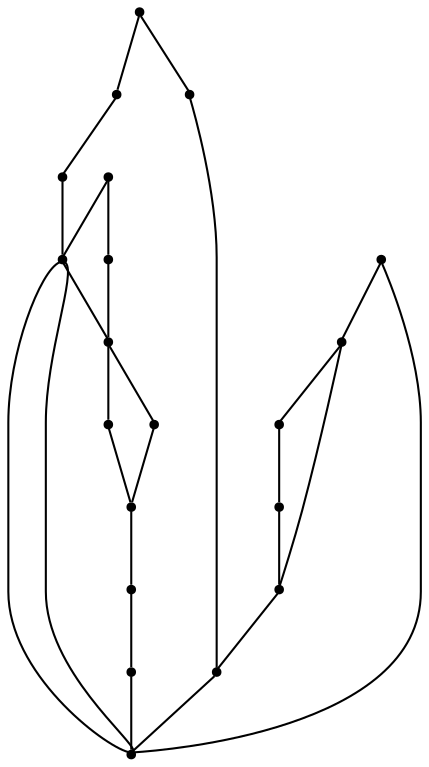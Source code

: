 graph {
  node [shape=point,comment="{\"directed\":false,\"doi\":\"10.1007/978-3-662-45803-7_29\",\"figure\":\"4 (5)\"}"]

  v0 [pos="801.7665792546454,1048.2998493714201"]
  v1 [pos="872.317435021268,860.2013673453049"]
  v2 [pos="815.9017674266506,587.3083527957263"]
  v3 [pos="660.6648677214002,813.176619615577"]
  v4 [pos="919.351338865683,789.664245750713"]
  v5 [pos="872.317435021268,766.1521263322472"]
  v6 [pos="919.351338865683,836.6889934804409"]
  v7 [pos="889.2046224964636,728.5072906228896"]
  v8 [pos="872.3174350212679,686.110159535807"]
  v9 [pos="872.317435021268,643.8379616302024"]
  v10 [pos="858.1822468492628,610.8207425634901"]
  v11 [pos="853.5539075208634,728.5072906228896"]
  v12 [pos="872.317435021268,907.2258606286346"]
  v13 [pos="848.8004830990604,954.2506083583625"]
  v14 [pos="825.2835311768529,991.895189621322"]
  v15 [pos="811.1483430048477,1020.034925682433"]
  v16 [pos="707.6987715658154,888.341103406416"]
  v17 [pos="707.6987715658154,930.7382344934986"]
  v18 [pos="660.6648677214004,954.2506083583625"]
  v19 [pos="660.6648677214004,860.2013673453049"]

  v0 -- v2 [id="-1",pos="801.7665792546454,1048.2998493714201 868.3384915611775,1030.7822962579107 912.1033861995555,1013.1980781880933 954.8299982136962,966.1525930769184 956.9232329914038,963.6429882522408 956.9232329914038,963.6429882522408 956.9232329914038,963.6429882522408 959.1164849445083,961.1333198159638 959.1164849445083,961.1333198159638 959.1164849445083,961.1333198159638 1001.9598472874359,909.5938660327572 1017.9839094436534,868.9475806111523 1013.6890879482249,801.5288904603444 1013.4806552086574,798.2897242006516 1013.4806552086574,798.2897242006516 1013.4806552086574,798.2897242006516 1013.2721588449325,794.9421001637592 1013.2721588449325,794.9421001637592 1013.2721588449325,794.9421001637592 1013.0595269109782,791.5986744924356 1013.0595269109782,791.5986744924356 1013.0595269109782,791.5986744924356 1012.7468141774696,788.1510530210813 1012.7468141774696,788.1510530210813 1012.7468141774696,788.1510530210813 1007.4345787814234,739.5797800835677 999.3371322720358,670.6812296812822 960.6842478064382,636.2756874548168 958.4909958533337,634.1870641958319 958.4909958533337,634.1870641958319 958.4909958533337,634.1870641958319 956.3978246997834,632.1985655945084 956.3978246997834,632.1985655945084 956.3978246997834,632.1985655945084 908.1004723381733,592.6653559414883 886.8935226978573,581.4428703291171 823.1059148604238,582.655943532164 815.9017674266506,587.3083527957263 815.9017674266506,587.3083527957263 815.9017674266506,587.3083527957263"]
  v3 -- v19 [id="-2",pos="660.6648677214002,813.176619615577 660.6648677214004,860.2013673453049 660.6648677214004,860.2013673453049 660.6648677214004,860.2013673453049"]
  v17 -- v18 [id="-3",pos="707.6987715658154,930.7382344934986 660.6648677214004,954.2506083583625 660.6648677214004,954.2506083583625 660.6648677214004,954.2506083583625"]
  v18 -- v0 [id="-4",pos="660.6648677214004,954.2506083583625 801.7665792546454,1048.2998493714201 801.7665792546454,1048.2998493714201 801.7665792546454,1048.2998493714201"]
  v1 -- v2 [id="-5",pos="872.317435021268,860.2013673453049 870.3180305390978,857.0256803115269 867.4759576474112,855.7954017053953 864.6108794287661,854.6234570172733 862.309211911491,853.6854403705964 862.309211911491,853.6854403705964 862.309211911491,853.6854403705964 855.7252568577907,850.863120922627 855.7252568577907,850.863120922627 855.7252568577907,850.863120922627 853.5278693344567,849.9209695219806 853.5278693344567,849.9209695219806 853.5278693344567,849.9209695219806 851.751610108802,849.1914080869652 851.751610108802,849.1914080869652 851.751610108802,849.1914080869652 850.0795672529309,848.4577118979804 850.0795672529309,848.4577118979804 850.0795672529309,848.4577118979804 848.2991088328893,847.619756297365 848.2991088328893,847.619756297365 848.2991088328893,847.619756297365 846.5228496072345,846.6818032622876 846.5228496072345,846.6818032622876 846.5228496072345,846.6818032622876 819.5533964091144,833.7958743221939 813.7866936569233,814.6233382236992 807.8407616534008,787.2089652320345 807.2153361863836,784.282449984034 807.2153361863836,784.282449984034 807.2153361863836,784.282449984034 806.6941270891501,781.4601305360645 806.6941270891501,781.4601305360645 806.6941270891501,781.4601305360645 801.6446594630714,752.2073187063686 802.1491354069148,722.3333396072572 799.1636990703076,692.8220738486689 798.8509227126416,690.1039502007303 798.8509227126416,690.1039502007303 798.8509227126416,690.1039502007303 798.6424899730741,687.3858265527919 798.6424899730741,687.3858265527919 798.6424899730741,687.3858265527919 798.3297136154082,684.4593113047913 798.3297136154082,684.4593113047913 798.3297136154082,684.4593113047913 798.0170008818995,681.5327960567909 798.0170008818995,681.5327960567909 798.0170008818995,681.5327960567909 796.499246607668,660.7802750491575 787.8513238886536,617.4951260326291 802.4077039824954,600.5278768666578 803.6585549165299,599.0646192426577 803.6585549165299,599.0646192426577 803.6585549165299,599.0646192426577 804.9136686691085,597.7055574186884 804.9136686691085,597.7055574186884 804.9136686691085,597.7055574186884 808.1063284580463,594.3310931035512 812.1913813327684,591.9481878955735 815.9017674266506,587.3083527957263"]
  v13 -- v12 [id="-6",pos="848.8004830990604,954.2506083583625 872.317435021268,907.2258606286346 872.317435021268,907.2258606286346 872.317435021268,907.2258606286346"]
  v10 -- v2 [id="-7",pos="858.1822468492628,610.8207425634901 815.9017674266506,587.3083527957263 815.9017674266506,587.3083527957263 815.9017674266506,587.3083527957263"]
  v11 -- v8 [id="-9",pos="853.5539075208634,728.5072906228896 872.3174350212679,686.110159535807 872.3174350212679,686.110159535807 872.3174350212679,686.110159535807"]
  v12 -- v1 [id="-10",pos="872.317435021268,907.2258606286346 872.317435021268,860.2013673453049 872.317435021268,860.2013673453049 872.317435021268,860.2013673453049"]
  v1 -- v5 [id="-11",pos="872.317435021268,860.2013673453049 872.317435021268,766.1521263322472 872.317435021268,766.1521263322472 872.317435021268,766.1521263322472"]
  v5 -- v11 [id="-12",pos="872.317435021268,766.1521263322472 853.5539075208634,728.5072906228896 853.5539075208634,728.5072906228896 853.5539075208634,728.5072906228896"]
  v5 -- v7 [id="-13",pos="872.317435021268,766.1521263322472 889.2046224964636,728.5072906228896 889.2046224964636,728.5072906228896 889.2046224964636,728.5072906228896"]
  v8 -- v9 [id="-14",pos="872.3174350212679,686.110159535807 872.317435021268,643.8379616302024 872.317435021268,643.8379616302024 872.317435021268,643.8379616302024"]
  v9 -- v10 [id="-15",pos="872.317435021268,643.8379616302024 858.1822468492628,610.8207425634901 858.1822468492628,610.8207425634901 858.1822468492628,610.8207425634901"]
  v15 -- v0 [id="-16",pos="811.1483430048477,1020.034925682433 801.7665792546454,1048.2998493714201 801.7665792546454,1048.2998493714201 801.7665792546454,1048.2998493714201"]
  v14 -- v13 [id="-17",pos="825.2835311768529,991.895189621322 848.8004830990604,954.2506083583625 848.8004830990604,954.2506083583625 848.8004830990604,954.2506083583625"]
  v1 -- v2 [id="-19",pos="872.317435021268,860.2013673453049 885.8918703398692,863.6566669111952 898.5697677487582,868.6484945193072 913.01244816016,866.0168669975828 915.209835683494,865.8084753975209 915.209835683494,865.8084753975209 915.209835683494,865.8084753975209 917.4030876365985,865.4957607742289 917.4030876365985,865.4957607742289 917.4030876365985,865.4957607742289 942.9840072241202,861.4687012427511 960.9136128937828,836.2763450342865 962.1478579227418,811.3507758742528 962.3563542864666,808.8453058035448 962.3563542864666,808.8453058035448 962.3563542864666,808.8453058035448 962.4647698506373,806.2314415672367 962.4647698506373,806.2314415672367 962.4647698506373,806.2314415672367 962.5689862204209,803.5133179192982 962.5689862204209,803.5133179192982 962.5689862204209,803.5133179192982 961.451491520249,749.8018460701225 934.6113226099192,634.41224925817 886.4599240653322,603.9754983380124 884.5794484698937,602.6165001256425 884.5794484698937,602.6165001256425 884.5794484698937,602.6165001256425 882.5904936861272,601.3657688556737 882.5904936861272,601.3657688556737 882.5904936861272,601.3657688556737 878.616783312981,599.0646192426577 878.616783312981,599.0646192426577 878.616783312981,599.0646192426577 876.2150349961516,597.9140126303498 876.2150349961516,597.9140126303498 876.2150349961516,597.9140126303498 862.0908020399279,590.4954408612839 835.1651166144895,584.123813249988 815.9017674266506,587.3083527957263"]
  v4 -- v5 [id="-20",pos="919.351338865683,789.664245750713 872.317435021268,766.1521263322472 872.317435021268,766.1521263322472 872.317435021268,766.1521263322472"]
  v6 -- v4 [id="-21",pos="919.351338865683,836.6889934804409 919.351338865683,789.664245750713 919.351338865683,789.664245750713 919.351338865683,789.664245750713"]
  v6 -- v1 [id="-22",pos="919.351338865683,836.6889934804409 872.317435021268,860.2013673453049 872.317435021268,860.2013673453049 872.317435021268,860.2013673453049"]
  v19 -- v16 [id="-23",pos="660.6648677214004,860.2013673453049 707.6987715658154,888.341103406416 707.6987715658154,888.341103406416 707.6987715658154,888.341103406416"]
  v3 -- v2 [id="-25",pos="660.6648677214002,813.176619615577 661.9022144280314,760.5157569442471 658.7874301794765,708.930439197779 688.3462593345312,663.452471122235 690.0183021904022,661.0511968515578 690.0183021904022,661.0511968515578 690.0183021904022,661.0511968515578 691.7987606104439,658.6457242153118 691.7987606104439,658.6457242153118 691.7987606104439,658.6457242153118 693.5750198360987,656.3445109906962 693.5750198360987,656.3445109906962 693.5750198360987,656.3445109906962 707.564317815238,638.7894906450632 726.6196893255317,623.9942595450614 745.6375862071301,612.2381362242288 748.0434700941889,610.774814988629 748.0434700941889,610.774814988629 748.0434700941889,610.774814988629 750.4452184110182,609.4158167762594 750.4452184110182,609.4158167762594 750.4452184110182,609.4158167762594 770.9850051370777,597.2302515469964 790.724272715018,593.0489338866571 815.9017674266506,587.3083527957263"]
  v19 -- v18 [id="-27",pos="660.6648677214004,860.2013673453049 660.6648677214004,954.2506083583625 660.6648677214004,954.2506083583625 660.6648677214004,954.2506083583625"]
  v7 -- v8 [id="-28",pos="889.2046224964636,728.5072906228896 872.3174350212679,686.110159535807 872.3174350212679,686.110159535807 872.3174350212679,686.110159535807"]
  v16 -- v17 [id="-29",pos="707.6987715658154,888.341103406416 707.6987715658154,930.7382344934986 707.6987715658154,930.7382344934986 707.6987715658154,930.7382344934986"]
  v14 -- v15 [id="-30",pos="825.2835311768529,991.895189621322 811.1483430048477,1020.034925682433 811.1483430048477,1020.034925682433 811.1483430048477,1020.034925682433"]
}